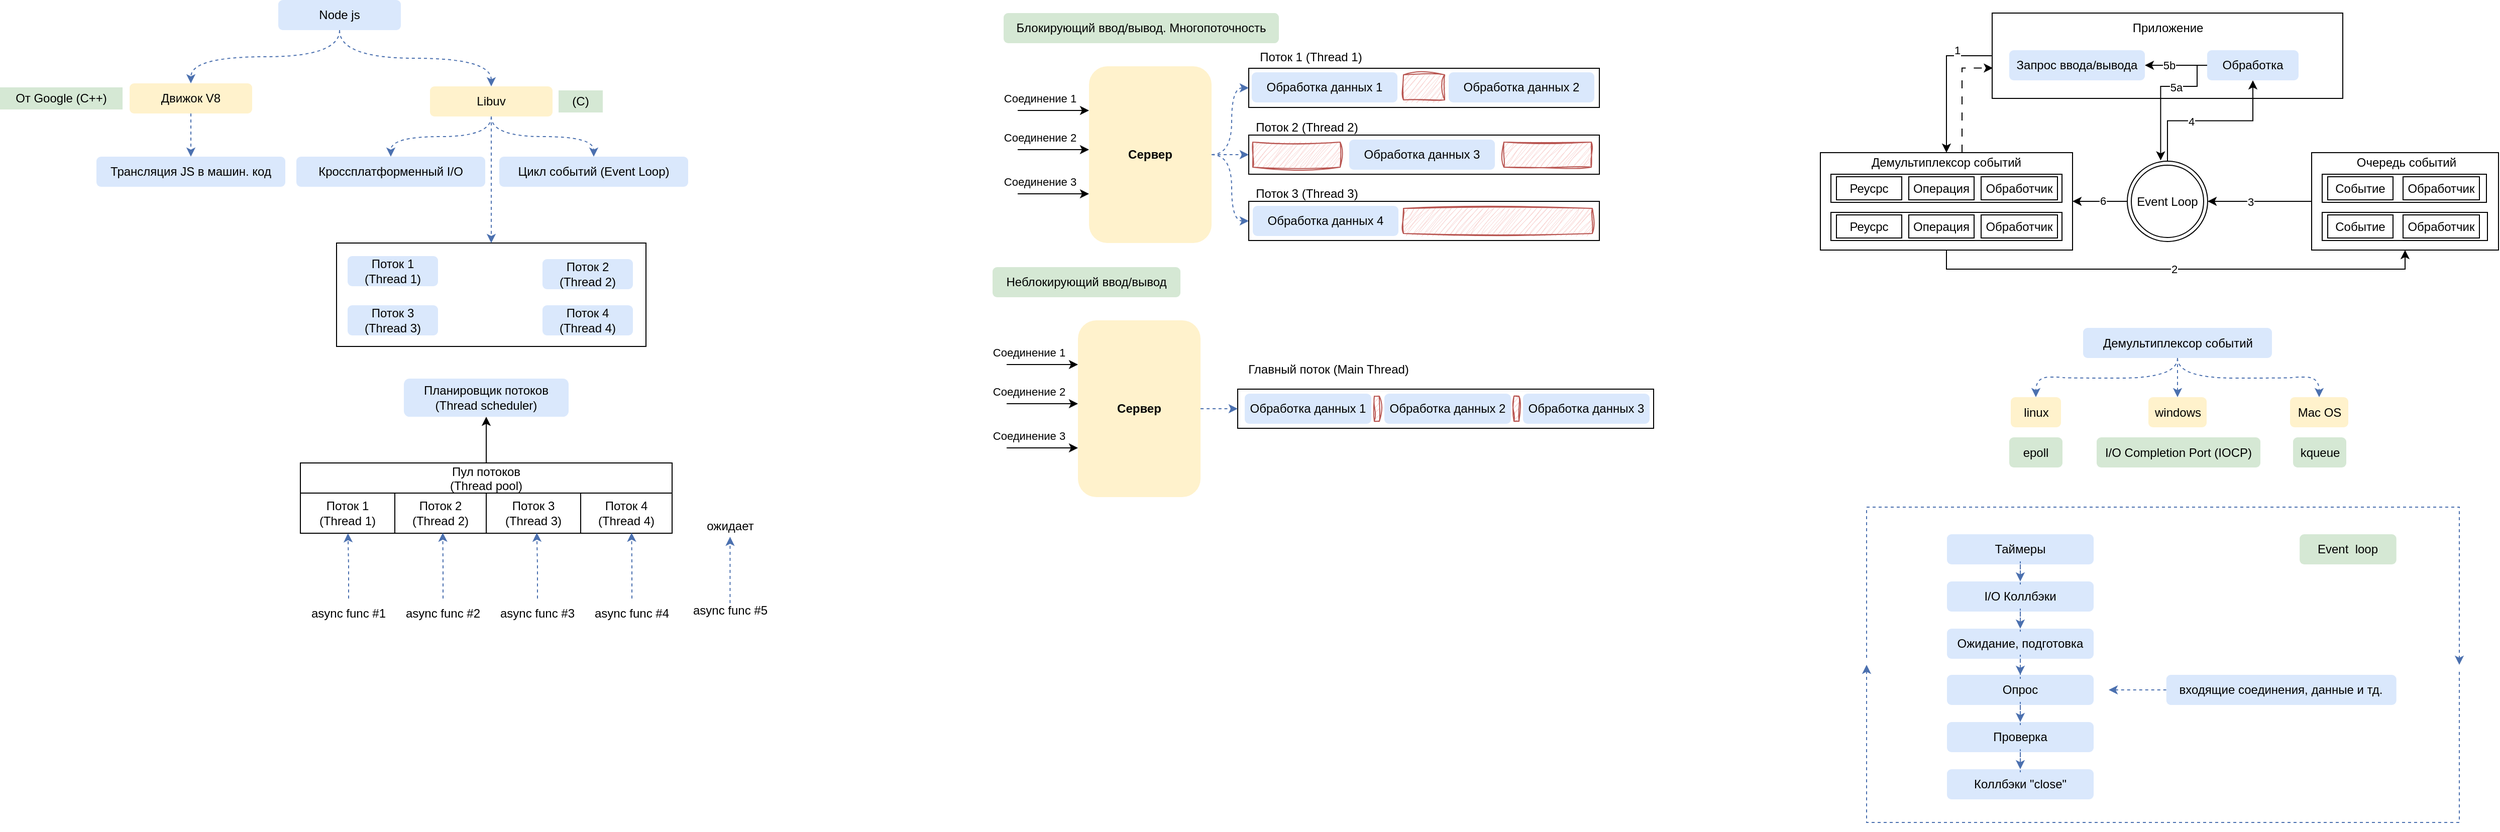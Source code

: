 <mxfile version="22.0.8" type="github">
  <diagram name="Страница — 1" id="uNHvLHQPSVbSWbd0O0wI">
    <mxGraphModel dx="1195" dy="629" grid="0" gridSize="10" guides="1" tooltips="1" connect="1" arrows="1" fold="1" page="0" pageScale="1" pageWidth="827" pageHeight="1169" math="0" shadow="0">
      <root>
        <mxCell id="0" />
        <mxCell id="1" parent="0" />
        <mxCell id="MT1I-urq5Gg_1Ct_jJ3w-146" style="edgeStyle=orthogonalEdgeStyle;rounded=0;orthogonalLoop=1;jettySize=auto;html=1;entryX=0.5;entryY=1;entryDx=0;entryDy=0;" parent="1" source="MT1I-urq5Gg_1Ct_jJ3w-117" target="MT1I-urq5Gg_1Ct_jJ3w-136" edge="1">
          <mxGeometry relative="1" as="geometry">
            <Array as="points">
              <mxPoint x="2001" y="518" />
              <mxPoint x="2457" y="518" />
            </Array>
          </mxGeometry>
        </mxCell>
        <mxCell id="MT1I-urq5Gg_1Ct_jJ3w-147" value="2" style="edgeLabel;html=1;align=center;verticalAlign=middle;resizable=0;points=[];" parent="MT1I-urq5Gg_1Ct_jJ3w-146" vertex="1" connectable="0">
          <mxGeometry x="-0.008" relative="1" as="geometry">
            <mxPoint as="offset" />
          </mxGeometry>
        </mxCell>
        <mxCell id="MT1I-urq5Gg_1Ct_jJ3w-117" value="" style="rounded=0;whiteSpace=wrap;html=1;fillColor=none;" parent="1" vertex="1">
          <mxGeometry x="1875" y="402" width="251" height="97" as="geometry" />
        </mxCell>
        <mxCell id="MT1I-urq5Gg_1Ct_jJ3w-21" value="" style="rounded=0;whiteSpace=wrap;html=1;fillColor=none;" parent="1" vertex="1">
          <mxGeometry x="1306" y="318" width="349" height="39" as="geometry" />
        </mxCell>
        <mxCell id="MT1I-urq5Gg_1Ct_jJ3w-66" value="" style="rounded=0;whiteSpace=wrap;html=1;fillColor=none;" parent="1" vertex="1">
          <mxGeometry x="398" y="492" width="308" height="103" as="geometry" />
        </mxCell>
        <mxCell id="MT1I-urq5Gg_1Ct_jJ3w-48" value="" style="rounded=0;whiteSpace=wrap;html=1;fillColor=none;" parent="1" vertex="1">
          <mxGeometry x="1295" y="637.5" width="414" height="39" as="geometry" />
        </mxCell>
        <mxCell id="dCpth_l864fCatFrI4OX-4" style="edgeStyle=orthogonalEdgeStyle;rounded=0;orthogonalLoop=1;jettySize=auto;html=1;entryX=0.5;entryY=0;entryDx=0;entryDy=0;elbow=vertical;curved=1;dashed=1;fillColor=#1ba1e2;strokeColor=#4B70AF;exitX=0.5;exitY=1;exitDx=0;exitDy=0;" parent="1" source="dCpth_l864fCatFrI4OX-1" target="dCpth_l864fCatFrI4OX-2" edge="1">
          <mxGeometry relative="1" as="geometry" />
        </mxCell>
        <mxCell id="dCpth_l864fCatFrI4OX-1" value="Node js" style="text;html=1;strokeColor=none;fillColor=#dae8fc;align=center;verticalAlign=middle;whiteSpace=wrap;rounded=1;" parent="1" vertex="1">
          <mxGeometry x="340" y="250" width="122" height="30" as="geometry" />
        </mxCell>
        <mxCell id="MT1I-urq5Gg_1Ct_jJ3w-2" style="edgeStyle=orthogonalEdgeStyle;rounded=0;orthogonalLoop=1;jettySize=auto;html=1;entryX=0.5;entryY=0;entryDx=0;entryDy=0;strokeColor=#4B70AF;dashed=1;fillColor=#1ba1e2;" parent="1" source="dCpth_l864fCatFrI4OX-2" target="MT1I-urq5Gg_1Ct_jJ3w-1" edge="1">
          <mxGeometry relative="1" as="geometry" />
        </mxCell>
        <mxCell id="dCpth_l864fCatFrI4OX-2" value="Движок V8" style="text;html=1;strokeColor=none;fillColor=#fff2cc;align=center;verticalAlign=middle;whiteSpace=wrap;rounded=1;" parent="1" vertex="1">
          <mxGeometry x="192" y="333" width="122" height="30" as="geometry" />
        </mxCell>
        <mxCell id="MT1I-urq5Gg_1Ct_jJ3w-5" style="edgeStyle=orthogonalEdgeStyle;rounded=0;orthogonalLoop=1;jettySize=auto;html=1;entryX=0.5;entryY=0;entryDx=0;entryDy=0;strokeColor=#4B70AF;dashed=1;fillColor=#1ba1e2;curved=1;" parent="1" source="dCpth_l864fCatFrI4OX-3" target="MT1I-urq5Gg_1Ct_jJ3w-3" edge="1">
          <mxGeometry relative="1" as="geometry" />
        </mxCell>
        <mxCell id="MT1I-urq5Gg_1Ct_jJ3w-6" style="edgeStyle=orthogonalEdgeStyle;rounded=0;orthogonalLoop=1;jettySize=auto;html=1;entryX=0.5;entryY=0;entryDx=0;entryDy=0;strokeColor=#4B70AF;dashed=1;fillColor=#1ba1e2;curved=1;" parent="1" source="dCpth_l864fCatFrI4OX-3" target="MT1I-urq5Gg_1Ct_jJ3w-4" edge="1">
          <mxGeometry relative="1" as="geometry" />
        </mxCell>
        <mxCell id="MT1I-urq5Gg_1Ct_jJ3w-67" style="edgeStyle=orthogonalEdgeStyle;rounded=0;orthogonalLoop=1;jettySize=auto;html=1;entryX=0.5;entryY=0;entryDx=0;entryDy=0;strokeColor=#4B70AF;dashed=1;fillColor=#1ba1e2;curved=1;" parent="1" source="dCpth_l864fCatFrI4OX-3" target="MT1I-urq5Gg_1Ct_jJ3w-66" edge="1">
          <mxGeometry relative="1" as="geometry" />
        </mxCell>
        <mxCell id="dCpth_l864fCatFrI4OX-3" value="Libuv" style="text;html=1;strokeColor=none;fillColor=#fff2cc;align=center;verticalAlign=middle;whiteSpace=wrap;rounded=1;" parent="1" vertex="1">
          <mxGeometry x="491" y="336" width="122" height="30" as="geometry" />
        </mxCell>
        <mxCell id="dCpth_l864fCatFrI4OX-6" style="edgeStyle=orthogonalEdgeStyle;rounded=0;orthogonalLoop=1;jettySize=auto;html=1;entryX=0.5;entryY=0;entryDx=0;entryDy=0;elbow=vertical;curved=1;dashed=1;fillColor=#1ba1e2;strokeColor=#4B70AF;exitX=0.5;exitY=1;exitDx=0;exitDy=0;" parent="1" source="dCpth_l864fCatFrI4OX-1" target="dCpth_l864fCatFrI4OX-3" edge="1">
          <mxGeometry relative="1" as="geometry">
            <mxPoint x="422" y="290" as="sourcePoint" />
            <mxPoint x="291" y="339" as="targetPoint" />
          </mxGeometry>
        </mxCell>
        <mxCell id="dCpth_l864fCatFrI4OX-7" value="От Google (C++)" style="text;html=1;strokeColor=none;fillColor=#d5e8d4;align=center;verticalAlign=middle;whiteSpace=wrap;rounded=0;" parent="1" vertex="1">
          <mxGeometry x="63" y="337" width="122" height="22" as="geometry" />
        </mxCell>
        <mxCell id="dCpth_l864fCatFrI4OX-8" value="(C)" style="text;html=1;strokeColor=none;fillColor=#d5e8d4;align=center;verticalAlign=middle;whiteSpace=wrap;rounded=0;" parent="1" vertex="1">
          <mxGeometry x="619" y="340" width="44" height="22" as="geometry" />
        </mxCell>
        <mxCell id="MT1I-urq5Gg_1Ct_jJ3w-1" value="Трансляция JS в машин. код" style="text;html=1;strokeColor=none;fillColor=#dae8fc;align=center;verticalAlign=middle;whiteSpace=wrap;rounded=1;" parent="1" vertex="1">
          <mxGeometry x="159" y="406" width="188" height="30" as="geometry" />
        </mxCell>
        <mxCell id="MT1I-urq5Gg_1Ct_jJ3w-3" value="Кроссплатформенный I/O" style="text;html=1;strokeColor=none;fillColor=#dae8fc;align=center;verticalAlign=middle;whiteSpace=wrap;rounded=1;" parent="1" vertex="1">
          <mxGeometry x="358" y="406" width="188" height="30" as="geometry" />
        </mxCell>
        <mxCell id="MT1I-urq5Gg_1Ct_jJ3w-4" value="Цикл событий (Event Loop)" style="text;html=1;strokeColor=none;fillColor=#dae8fc;align=center;verticalAlign=middle;whiteSpace=wrap;rounded=1;" parent="1" vertex="1">
          <mxGeometry x="560" y="406" width="188" height="30" as="geometry" />
        </mxCell>
        <mxCell id="MT1I-urq5Gg_1Ct_jJ3w-7" value="Блокирующий ввод/вывод. Многопоточность" style="text;html=1;strokeColor=none;fillColor=#d5e8d4;align=center;verticalAlign=middle;whiteSpace=wrap;rounded=1;" parent="1" vertex="1">
          <mxGeometry x="1062" y="263" width="274" height="30" as="geometry" />
        </mxCell>
        <mxCell id="MT1I-urq5Gg_1Ct_jJ3w-28" style="edgeStyle=orthogonalEdgeStyle;rounded=0;orthogonalLoop=1;jettySize=auto;html=1;entryX=0;entryY=0.5;entryDx=0;entryDy=0;strokeColor=#4B70AF;dashed=1;fillColor=#1ba1e2;curved=1;" parent="1" source="MT1I-urq5Gg_1Ct_jJ3w-8" target="MT1I-urq5Gg_1Ct_jJ3w-21" edge="1">
          <mxGeometry relative="1" as="geometry" />
        </mxCell>
        <mxCell id="MT1I-urq5Gg_1Ct_jJ3w-29" style="edgeStyle=orthogonalEdgeStyle;rounded=0;orthogonalLoop=1;jettySize=auto;html=1;entryX=0;entryY=0.5;entryDx=0;entryDy=0;strokeColor=#4B70AF;dashed=1;fillColor=#1ba1e2;curved=1;" parent="1" source="MT1I-urq5Gg_1Ct_jJ3w-8" target="MT1I-urq5Gg_1Ct_jJ3w-22" edge="1">
          <mxGeometry relative="1" as="geometry" />
        </mxCell>
        <mxCell id="MT1I-urq5Gg_1Ct_jJ3w-30" style="edgeStyle=orthogonalEdgeStyle;rounded=0;orthogonalLoop=1;jettySize=auto;html=1;entryX=0;entryY=0.5;entryDx=0;entryDy=0;strokeColor=#4B70AF;dashed=1;fillColor=#1ba1e2;curved=1;" parent="1" source="MT1I-urq5Gg_1Ct_jJ3w-8" target="MT1I-urq5Gg_1Ct_jJ3w-23" edge="1">
          <mxGeometry relative="1" as="geometry" />
        </mxCell>
        <mxCell id="MT1I-urq5Gg_1Ct_jJ3w-8" value="Сервер" style="text;html=1;strokeColor=none;fillColor=#fff2cc;align=center;verticalAlign=middle;whiteSpace=wrap;rounded=1;fontStyle=1" parent="1" vertex="1">
          <mxGeometry x="1147" y="316" width="122" height="176" as="geometry" />
        </mxCell>
        <mxCell id="MT1I-urq5Gg_1Ct_jJ3w-10" value="" style="endArrow=classic;html=1;rounded=0;entryX=0;entryY=0.25;entryDx=0;entryDy=0;" parent="1" target="MT1I-urq5Gg_1Ct_jJ3w-8" edge="1">
          <mxGeometry width="50" height="50" relative="1" as="geometry">
            <mxPoint x="1076" y="360" as="sourcePoint" />
            <mxPoint x="1128" y="359" as="targetPoint" />
          </mxGeometry>
        </mxCell>
        <mxCell id="MT1I-urq5Gg_1Ct_jJ3w-11" value="Соединение 1" style="edgeLabel;html=1;align=center;verticalAlign=middle;resizable=0;points=[];" parent="MT1I-urq5Gg_1Ct_jJ3w-10" vertex="1" connectable="0">
          <mxGeometry x="-0.132" y="-1" relative="1" as="geometry">
            <mxPoint x="-9" y="-13" as="offset" />
          </mxGeometry>
        </mxCell>
        <mxCell id="MT1I-urq5Gg_1Ct_jJ3w-12" value="" style="endArrow=classic;html=1;rounded=0;entryX=0;entryY=0.25;entryDx=0;entryDy=0;" parent="1" edge="1">
          <mxGeometry width="50" height="50" relative="1" as="geometry">
            <mxPoint x="1076" y="399" as="sourcePoint" />
            <mxPoint x="1147" y="399" as="targetPoint" />
          </mxGeometry>
        </mxCell>
        <mxCell id="MT1I-urq5Gg_1Ct_jJ3w-13" value="Соединение 2" style="edgeLabel;html=1;align=center;verticalAlign=middle;resizable=0;points=[];" parent="MT1I-urq5Gg_1Ct_jJ3w-12" vertex="1" connectable="0">
          <mxGeometry x="-0.132" y="-1" relative="1" as="geometry">
            <mxPoint x="-9" y="-13" as="offset" />
          </mxGeometry>
        </mxCell>
        <mxCell id="MT1I-urq5Gg_1Ct_jJ3w-14" value="" style="endArrow=classic;html=1;rounded=0;entryX=0;entryY=0.25;entryDx=0;entryDy=0;" parent="1" edge="1">
          <mxGeometry width="50" height="50" relative="1" as="geometry">
            <mxPoint x="1076" y="443" as="sourcePoint" />
            <mxPoint x="1147" y="443" as="targetPoint" />
          </mxGeometry>
        </mxCell>
        <mxCell id="MT1I-urq5Gg_1Ct_jJ3w-15" value="Соединение 3" style="edgeLabel;html=1;align=center;verticalAlign=middle;resizable=0;points=[];" parent="MT1I-urq5Gg_1Ct_jJ3w-14" vertex="1" connectable="0">
          <mxGeometry x="-0.132" y="-1" relative="1" as="geometry">
            <mxPoint x="-9" y="-13" as="offset" />
          </mxGeometry>
        </mxCell>
        <mxCell id="MT1I-urq5Gg_1Ct_jJ3w-16" value="Обработка данных 1" style="text;html=1;strokeColor=none;fillColor=#dae8fc;align=center;verticalAlign=middle;whiteSpace=wrap;rounded=1;" parent="1" vertex="1">
          <mxGeometry x="1309" y="322" width="145" height="30" as="geometry" />
        </mxCell>
        <mxCell id="MT1I-urq5Gg_1Ct_jJ3w-17" value="Поток 1 (Thread 1)" style="text;html=1;strokeColor=none;fillColor=none;align=center;verticalAlign=middle;whiteSpace=wrap;rounded=0;" parent="1" vertex="1">
          <mxGeometry x="1310" y="292" width="116" height="30" as="geometry" />
        </mxCell>
        <mxCell id="MT1I-urq5Gg_1Ct_jJ3w-18" value="Обработка данных 2" style="text;html=1;strokeColor=none;fillColor=#dae8fc;align=center;verticalAlign=middle;whiteSpace=wrap;rounded=1;" parent="1" vertex="1">
          <mxGeometry x="1505" y="322" width="145" height="30" as="geometry" />
        </mxCell>
        <mxCell id="MT1I-urq5Gg_1Ct_jJ3w-19" value="Обработка данных 3" style="text;html=1;strokeColor=none;fillColor=#dae8fc;align=center;verticalAlign=middle;whiteSpace=wrap;rounded=1;" parent="1" vertex="1">
          <mxGeometry x="1406" y="389" width="145" height="30" as="geometry" />
        </mxCell>
        <mxCell id="MT1I-urq5Gg_1Ct_jJ3w-20" value="Обработка данных 4" style="text;html=1;strokeColor=none;fillColor=#dae8fc;align=center;verticalAlign=middle;whiteSpace=wrap;rounded=1;" parent="1" vertex="1">
          <mxGeometry x="1310" y="455" width="145" height="30" as="geometry" />
        </mxCell>
        <mxCell id="MT1I-urq5Gg_1Ct_jJ3w-22" value="" style="rounded=0;whiteSpace=wrap;html=1;fillColor=none;" parent="1" vertex="1">
          <mxGeometry x="1306" y="384.5" width="349" height="39" as="geometry" />
        </mxCell>
        <mxCell id="MT1I-urq5Gg_1Ct_jJ3w-23" value="" style="rounded=0;whiteSpace=wrap;html=1;fillColor=none;" parent="1" vertex="1">
          <mxGeometry x="1306" y="450.5" width="349" height="39" as="geometry" />
        </mxCell>
        <mxCell id="MT1I-urq5Gg_1Ct_jJ3w-24" value="" style="rounded=0;whiteSpace=wrap;html=1;sketch=1;curveFitting=1;jiggle=2;fillColor=#f8cecc;strokeColor=#b85450;" parent="1" vertex="1">
          <mxGeometry x="1460" y="324.5" width="41" height="25" as="geometry" />
        </mxCell>
        <mxCell id="MT1I-urq5Gg_1Ct_jJ3w-25" value="" style="rounded=0;whiteSpace=wrap;html=1;sketch=1;curveFitting=1;jiggle=2;fillColor=#f8cecc;strokeColor=#b85450;" parent="1" vertex="1">
          <mxGeometry x="1310" y="391.5" width="87" height="25" as="geometry" />
        </mxCell>
        <mxCell id="MT1I-urq5Gg_1Ct_jJ3w-26" value="" style="rounded=0;whiteSpace=wrap;html=1;sketch=1;curveFitting=1;jiggle=2;fillColor=#f8cecc;strokeColor=#b85450;" parent="1" vertex="1">
          <mxGeometry x="1560" y="391.5" width="87" height="25" as="geometry" />
        </mxCell>
        <mxCell id="MT1I-urq5Gg_1Ct_jJ3w-27" value="" style="rounded=0;whiteSpace=wrap;html=1;sketch=1;curveFitting=1;jiggle=2;fillColor=#f8cecc;strokeColor=#b85450;" parent="1" vertex="1">
          <mxGeometry x="1460" y="457.5" width="188" height="25" as="geometry" />
        </mxCell>
        <mxCell id="MT1I-urq5Gg_1Ct_jJ3w-31" value="Неблокирующий ввод/вывод" style="text;html=1;strokeColor=none;fillColor=#d5e8d4;align=center;verticalAlign=middle;whiteSpace=wrap;rounded=1;" parent="1" vertex="1">
          <mxGeometry x="1051" y="516" width="187" height="30" as="geometry" />
        </mxCell>
        <mxCell id="MT1I-urq5Gg_1Ct_jJ3w-33" style="edgeStyle=orthogonalEdgeStyle;rounded=0;orthogonalLoop=1;jettySize=auto;html=1;entryX=0;entryY=0.5;entryDx=0;entryDy=0;strokeColor=#4B70AF;dashed=1;fillColor=#1ba1e2;curved=1;" parent="1" source="MT1I-urq5Gg_1Ct_jJ3w-35" target="MT1I-urq5Gg_1Ct_jJ3w-48" edge="1">
          <mxGeometry relative="1" as="geometry" />
        </mxCell>
        <mxCell id="MT1I-urq5Gg_1Ct_jJ3w-35" value="Сервер" style="text;html=1;strokeColor=none;fillColor=#fff2cc;align=center;verticalAlign=middle;whiteSpace=wrap;rounded=1;fontStyle=1" parent="1" vertex="1">
          <mxGeometry x="1136" y="569" width="122" height="176" as="geometry" />
        </mxCell>
        <mxCell id="MT1I-urq5Gg_1Ct_jJ3w-36" value="" style="endArrow=classic;html=1;rounded=0;entryX=0;entryY=0.25;entryDx=0;entryDy=0;" parent="1" target="MT1I-urq5Gg_1Ct_jJ3w-35" edge="1">
          <mxGeometry width="50" height="50" relative="1" as="geometry">
            <mxPoint x="1065" y="613" as="sourcePoint" />
            <mxPoint x="1117" y="612" as="targetPoint" />
          </mxGeometry>
        </mxCell>
        <mxCell id="MT1I-urq5Gg_1Ct_jJ3w-37" value="Соединение 1" style="edgeLabel;html=1;align=center;verticalAlign=middle;resizable=0;points=[];" parent="MT1I-urq5Gg_1Ct_jJ3w-36" vertex="1" connectable="0">
          <mxGeometry x="-0.132" y="-1" relative="1" as="geometry">
            <mxPoint x="-9" y="-13" as="offset" />
          </mxGeometry>
        </mxCell>
        <mxCell id="MT1I-urq5Gg_1Ct_jJ3w-38" value="" style="endArrow=classic;html=1;rounded=0;entryX=0;entryY=0.25;entryDx=0;entryDy=0;" parent="1" edge="1">
          <mxGeometry width="50" height="50" relative="1" as="geometry">
            <mxPoint x="1065" y="652" as="sourcePoint" />
            <mxPoint x="1136" y="652" as="targetPoint" />
          </mxGeometry>
        </mxCell>
        <mxCell id="MT1I-urq5Gg_1Ct_jJ3w-39" value="Соединение 2" style="edgeLabel;html=1;align=center;verticalAlign=middle;resizable=0;points=[];" parent="MT1I-urq5Gg_1Ct_jJ3w-38" vertex="1" connectable="0">
          <mxGeometry x="-0.132" y="-1" relative="1" as="geometry">
            <mxPoint x="-9" y="-13" as="offset" />
          </mxGeometry>
        </mxCell>
        <mxCell id="MT1I-urq5Gg_1Ct_jJ3w-40" value="" style="endArrow=classic;html=1;rounded=0;entryX=0;entryY=0.25;entryDx=0;entryDy=0;" parent="1" edge="1">
          <mxGeometry width="50" height="50" relative="1" as="geometry">
            <mxPoint x="1065" y="696" as="sourcePoint" />
            <mxPoint x="1136" y="696" as="targetPoint" />
          </mxGeometry>
        </mxCell>
        <mxCell id="MT1I-urq5Gg_1Ct_jJ3w-41" value="Соединение 3" style="edgeLabel;html=1;align=center;verticalAlign=middle;resizable=0;points=[];" parent="MT1I-urq5Gg_1Ct_jJ3w-40" vertex="1" connectable="0">
          <mxGeometry x="-0.132" y="-1" relative="1" as="geometry">
            <mxPoint x="-9" y="-13" as="offset" />
          </mxGeometry>
        </mxCell>
        <mxCell id="MT1I-urq5Gg_1Ct_jJ3w-45" value="Обработка данных 1" style="text;html=1;strokeColor=none;fillColor=#dae8fc;align=center;verticalAlign=middle;whiteSpace=wrap;rounded=1;" parent="1" vertex="1">
          <mxGeometry x="1302" y="642" width="126" height="30" as="geometry" />
        </mxCell>
        <mxCell id="MT1I-urq5Gg_1Ct_jJ3w-54" value="Главный поток (Main Thread)" style="text;html=1;strokeColor=none;fillColor=none;align=center;verticalAlign=middle;whiteSpace=wrap;rounded=0;" parent="1" vertex="1">
          <mxGeometry x="1295.5" y="603" width="178.5" height="30" as="geometry" />
        </mxCell>
        <mxCell id="MT1I-urq5Gg_1Ct_jJ3w-55" value="Поток 2 (Thread 2)" style="text;html=1;strokeColor=none;fillColor=none;align=center;verticalAlign=middle;whiteSpace=wrap;rounded=0;" parent="1" vertex="1">
          <mxGeometry x="1306" y="361.5" width="116" height="30" as="geometry" />
        </mxCell>
        <mxCell id="MT1I-urq5Gg_1Ct_jJ3w-56" value="Поток 3 (Thread 3)" style="text;html=1;strokeColor=none;fillColor=none;align=center;verticalAlign=middle;whiteSpace=wrap;rounded=0;" parent="1" vertex="1">
          <mxGeometry x="1306" y="427.5" width="116" height="30" as="geometry" />
        </mxCell>
        <mxCell id="MT1I-urq5Gg_1Ct_jJ3w-57" value="Обработка данных 2" style="text;html=1;strokeColor=none;fillColor=#dae8fc;align=center;verticalAlign=middle;whiteSpace=wrap;rounded=1;" parent="1" vertex="1">
          <mxGeometry x="1441" y="642" width="126" height="30" as="geometry" />
        </mxCell>
        <mxCell id="MT1I-urq5Gg_1Ct_jJ3w-58" value="Обработка данных 3" style="text;html=1;strokeColor=none;fillColor=#dae8fc;align=center;verticalAlign=middle;whiteSpace=wrap;rounded=1;" parent="1" vertex="1">
          <mxGeometry x="1579" y="642" width="126" height="30" as="geometry" />
        </mxCell>
        <mxCell id="MT1I-urq5Gg_1Ct_jJ3w-59" value="" style="rounded=0;whiteSpace=wrap;html=1;sketch=1;curveFitting=1;jiggle=2;fillColor=#f8cecc;strokeColor=#b85450;" parent="1" vertex="1">
          <mxGeometry x="1431" y="644.5" width="5" height="25" as="geometry" />
        </mxCell>
        <mxCell id="MT1I-urq5Gg_1Ct_jJ3w-60" value="" style="rounded=0;whiteSpace=wrap;html=1;sketch=1;curveFitting=1;jiggle=2;fillColor=#f8cecc;strokeColor=#b85450;" parent="1" vertex="1">
          <mxGeometry x="1570" y="644.5" width="5" height="25" as="geometry" />
        </mxCell>
        <mxCell id="MT1I-urq5Gg_1Ct_jJ3w-62" value="Поток 1&lt;br&gt;(Thread 1)" style="text;html=1;strokeColor=none;fillColor=#dae8fc;align=center;verticalAlign=middle;whiteSpace=wrap;rounded=1;" parent="1" vertex="1">
          <mxGeometry x="409" y="505" width="90" height="30" as="geometry" />
        </mxCell>
        <mxCell id="MT1I-urq5Gg_1Ct_jJ3w-63" value="Поток 2&lt;br&gt;(Thread 2)" style="text;html=1;strokeColor=none;fillColor=#dae8fc;align=center;verticalAlign=middle;whiteSpace=wrap;rounded=1;" parent="1" vertex="1">
          <mxGeometry x="603" y="508" width="90" height="30" as="geometry" />
        </mxCell>
        <mxCell id="MT1I-urq5Gg_1Ct_jJ3w-64" value="Поток 3&lt;br&gt;(Thread 3)" style="text;html=1;strokeColor=none;fillColor=#dae8fc;align=center;verticalAlign=middle;whiteSpace=wrap;rounded=1;" parent="1" vertex="1">
          <mxGeometry x="409" y="554" width="90" height="30" as="geometry" />
        </mxCell>
        <mxCell id="MT1I-urq5Gg_1Ct_jJ3w-65" value="Поток 4&lt;br&gt;(Thread 4)" style="text;html=1;strokeColor=none;fillColor=#dae8fc;align=center;verticalAlign=middle;whiteSpace=wrap;rounded=1;" parent="1" vertex="1">
          <mxGeometry x="603" y="554" width="90" height="30" as="geometry" />
        </mxCell>
        <mxCell id="MT1I-urq5Gg_1Ct_jJ3w-68" value="Планировщик потоков&lt;br&gt;(Thread scheduler)" style="text;html=1;strokeColor=none;fillColor=#dae8fc;align=center;verticalAlign=middle;whiteSpace=wrap;rounded=1;" parent="1" vertex="1">
          <mxGeometry x="465" y="627" width="164" height="38" as="geometry" />
        </mxCell>
        <mxCell id="MT1I-urq5Gg_1Ct_jJ3w-97" style="edgeStyle=orthogonalEdgeStyle;rounded=0;orthogonalLoop=1;jettySize=auto;html=1;entryX=0.5;entryY=1;entryDx=0;entryDy=0;" parent="1" source="MT1I-urq5Gg_1Ct_jJ3w-91" target="MT1I-urq5Gg_1Ct_jJ3w-68" edge="1">
          <mxGeometry relative="1" as="geometry" />
        </mxCell>
        <mxCell id="MT1I-urq5Gg_1Ct_jJ3w-91" value="Пул потоков&#xa;(Thread pool)" style="shape=table;startSize=30;container=1;collapsible=0;childLayout=tableLayout;" parent="1" vertex="1">
          <mxGeometry x="362" y="711" width="370" height="70" as="geometry" />
        </mxCell>
        <mxCell id="MT1I-urq5Gg_1Ct_jJ3w-92" value="" style="shape=tableRow;horizontal=0;startSize=0;swimlaneHead=0;swimlaneBody=0;strokeColor=inherit;top=0;left=0;bottom=0;right=0;collapsible=0;dropTarget=0;fillColor=none;points=[[0,0.5],[1,0.5]];portConstraint=eastwest;" parent="MT1I-urq5Gg_1Ct_jJ3w-91" vertex="1">
          <mxGeometry y="30" width="370" height="40" as="geometry" />
        </mxCell>
        <mxCell id="MT1I-urq5Gg_1Ct_jJ3w-93" value="Поток 1&lt;br&gt;(Thread 1)" style="shape=partialRectangle;html=1;whiteSpace=wrap;connectable=0;strokeColor=inherit;overflow=hidden;fillColor=none;top=0;left=0;bottom=0;right=0;pointerEvents=1;" parent="MT1I-urq5Gg_1Ct_jJ3w-92" vertex="1">
          <mxGeometry width="94" height="40" as="geometry">
            <mxRectangle width="94" height="40" as="alternateBounds" />
          </mxGeometry>
        </mxCell>
        <mxCell id="MT1I-urq5Gg_1Ct_jJ3w-94" value="Поток 2&lt;br style=&quot;border-color: var(--border-color);&quot;&gt;(Thread 2)" style="shape=partialRectangle;html=1;whiteSpace=wrap;connectable=0;strokeColor=inherit;overflow=hidden;fillColor=none;top=0;left=0;bottom=0;right=0;pointerEvents=1;" parent="MT1I-urq5Gg_1Ct_jJ3w-92" vertex="1">
          <mxGeometry x="94" width="91" height="40" as="geometry">
            <mxRectangle width="91" height="40" as="alternateBounds" />
          </mxGeometry>
        </mxCell>
        <mxCell id="MT1I-urq5Gg_1Ct_jJ3w-95" value="Поток 3&lt;br style=&quot;border-color: var(--border-color);&quot;&gt;(Thread 3)" style="shape=partialRectangle;html=1;whiteSpace=wrap;connectable=0;strokeColor=inherit;overflow=hidden;fillColor=none;top=0;left=0;bottom=0;right=0;pointerEvents=1;" parent="MT1I-urq5Gg_1Ct_jJ3w-92" vertex="1">
          <mxGeometry x="185" width="94" height="40" as="geometry">
            <mxRectangle width="94" height="40" as="alternateBounds" />
          </mxGeometry>
        </mxCell>
        <mxCell id="MT1I-urq5Gg_1Ct_jJ3w-96" value="Поток 4&lt;br style=&quot;border-color: var(--border-color);&quot;&gt;(Thread 4)" style="shape=partialRectangle;html=1;whiteSpace=wrap;connectable=0;strokeColor=inherit;overflow=hidden;fillColor=none;top=0;left=0;bottom=0;right=0;pointerEvents=1;" parent="MT1I-urq5Gg_1Ct_jJ3w-92" vertex="1">
          <mxGeometry x="279" width="91" height="40" as="geometry">
            <mxRectangle width="91" height="40" as="alternateBounds" />
          </mxGeometry>
        </mxCell>
        <mxCell id="MT1I-urq5Gg_1Ct_jJ3w-98" value="async func #1" style="text;html=1;strokeColor=none;fillColor=none;align=center;verticalAlign=middle;whiteSpace=wrap;rounded=0;" parent="1" vertex="1">
          <mxGeometry x="367" y="846" width="86" height="30" as="geometry" />
        </mxCell>
        <mxCell id="MT1I-urq5Gg_1Ct_jJ3w-101" value="async func #2" style="text;html=1;strokeColor=none;fillColor=none;align=center;verticalAlign=middle;whiteSpace=wrap;rounded=0;" parent="1" vertex="1">
          <mxGeometry x="461" y="846" width="86" height="30" as="geometry" />
        </mxCell>
        <mxCell id="MT1I-urq5Gg_1Ct_jJ3w-102" value="async func #3" style="text;html=1;strokeColor=none;fillColor=none;align=center;verticalAlign=middle;whiteSpace=wrap;rounded=0;" parent="1" vertex="1">
          <mxGeometry x="555" y="846" width="86" height="30" as="geometry" />
        </mxCell>
        <mxCell id="MT1I-urq5Gg_1Ct_jJ3w-103" value="async func #4" style="text;html=1;strokeColor=none;fillColor=none;align=center;verticalAlign=middle;whiteSpace=wrap;rounded=0;" parent="1" vertex="1">
          <mxGeometry x="649" y="846" width="86" height="30" as="geometry" />
        </mxCell>
        <mxCell id="MT1I-urq5Gg_1Ct_jJ3w-104" style="edgeStyle=orthogonalEdgeStyle;rounded=0;orthogonalLoop=1;jettySize=auto;html=1;entryX=0.128;entryY=1;entryDx=0;entryDy=0;entryPerimeter=0;strokeColor=#4B70AF;dashed=1;fillColor=#1ba1e2;" parent="1" source="MT1I-urq5Gg_1Ct_jJ3w-98" target="MT1I-urq5Gg_1Ct_jJ3w-92" edge="1">
          <mxGeometry relative="1" as="geometry" />
        </mxCell>
        <mxCell id="MT1I-urq5Gg_1Ct_jJ3w-105" style="edgeStyle=orthogonalEdgeStyle;rounded=0;orthogonalLoop=1;jettySize=auto;html=1;entryX=0.383;entryY=0.986;entryDx=0;entryDy=0;entryPerimeter=0;strokeColor=#4B70AF;dashed=1;fillColor=#1ba1e2;" parent="1" source="MT1I-urq5Gg_1Ct_jJ3w-101" target="MT1I-urq5Gg_1Ct_jJ3w-92" edge="1">
          <mxGeometry relative="1" as="geometry" />
        </mxCell>
        <mxCell id="MT1I-urq5Gg_1Ct_jJ3w-106" style="edgeStyle=orthogonalEdgeStyle;rounded=0;orthogonalLoop=1;jettySize=auto;html=1;entryX=0.636;entryY=0.986;entryDx=0;entryDy=0;entryPerimeter=0;strokeColor=#4B70AF;dashed=1;fillColor=#1ba1e2;" parent="1" source="MT1I-urq5Gg_1Ct_jJ3w-102" target="MT1I-urq5Gg_1Ct_jJ3w-92" edge="1">
          <mxGeometry relative="1" as="geometry" />
        </mxCell>
        <mxCell id="MT1I-urq5Gg_1Ct_jJ3w-107" style="edgeStyle=orthogonalEdgeStyle;rounded=0;orthogonalLoop=1;jettySize=auto;html=1;entryX=0.891;entryY=0.986;entryDx=0;entryDy=0;entryPerimeter=0;strokeColor=#4B70AF;dashed=1;fillColor=#1ba1e2;" parent="1" source="MT1I-urq5Gg_1Ct_jJ3w-103" target="MT1I-urq5Gg_1Ct_jJ3w-92" edge="1">
          <mxGeometry relative="1" as="geometry" />
        </mxCell>
        <mxCell id="MT1I-urq5Gg_1Ct_jJ3w-108" value="async func #5" style="text;html=1;strokeColor=none;fillColor=none;align=center;verticalAlign=middle;whiteSpace=wrap;rounded=0;" parent="1" vertex="1">
          <mxGeometry x="747" y="843" width="86" height="30" as="geometry" />
        </mxCell>
        <mxCell id="MT1I-urq5Gg_1Ct_jJ3w-109" style="edgeStyle=orthogonalEdgeStyle;rounded=0;orthogonalLoop=1;jettySize=auto;html=1;entryX=0.891;entryY=0.986;entryDx=0;entryDy=0;entryPerimeter=0;strokeColor=#4B70AF;dashed=1;fillColor=#1ba1e2;" parent="1" edge="1">
          <mxGeometry relative="1" as="geometry">
            <mxPoint x="789.71" y="850.5" as="sourcePoint" />
            <mxPoint x="789.71" y="784.5" as="targetPoint" />
          </mxGeometry>
        </mxCell>
        <mxCell id="MT1I-urq5Gg_1Ct_jJ3w-110" value="ожидает" style="text;html=1;strokeColor=none;fillColor=none;align=center;verticalAlign=middle;whiteSpace=wrap;rounded=0;" parent="1" vertex="1">
          <mxGeometry x="747" y="759" width="86" height="30" as="geometry" />
        </mxCell>
        <mxCell id="MT1I-urq5Gg_1Ct_jJ3w-131" style="edgeStyle=orthogonalEdgeStyle;rounded=0;orthogonalLoop=1;jettySize=auto;html=1;entryX=0.5;entryY=0;entryDx=0;entryDy=0;exitX=0;exitY=0.5;exitDx=0;exitDy=0;" parent="1" source="MT1I-urq5Gg_1Ct_jJ3w-111" target="MT1I-urq5Gg_1Ct_jJ3w-117" edge="1">
          <mxGeometry relative="1" as="geometry" />
        </mxCell>
        <mxCell id="MT1I-urq5Gg_1Ct_jJ3w-132" value="1" style="edgeLabel;html=1;align=center;verticalAlign=middle;resizable=0;points=[];" parent="MT1I-urq5Gg_1Ct_jJ3w-131" vertex="1" connectable="0">
          <mxGeometry x="-0.493" relative="1" as="geometry">
            <mxPoint x="1" y="-6" as="offset" />
          </mxGeometry>
        </mxCell>
        <mxCell id="MT1I-urq5Gg_1Ct_jJ3w-111" value="" style="rounded=0;whiteSpace=wrap;html=1;fillColor=none;" parent="1" vertex="1">
          <mxGeometry x="2046" y="263" width="349" height="85" as="geometry" />
        </mxCell>
        <mxCell id="MT1I-urq5Gg_1Ct_jJ3w-112" value="Приложение" style="text;html=1;strokeColor=none;fillColor=none;align=center;verticalAlign=middle;whiteSpace=wrap;rounded=0;" parent="1" vertex="1">
          <mxGeometry x="2190.5" y="263" width="60" height="30" as="geometry" />
        </mxCell>
        <mxCell id="MT1I-urq5Gg_1Ct_jJ3w-115" value="Запрос ввода/вывода" style="text;html=1;strokeColor=none;fillColor=#dae8fc;align=center;verticalAlign=middle;whiteSpace=wrap;rounded=1;" parent="1" vertex="1">
          <mxGeometry x="2063" y="300" width="135" height="30" as="geometry" />
        </mxCell>
        <mxCell id="Djj5gAS7p1MdynEsmEJJ-8" style="edgeStyle=orthogonalEdgeStyle;rounded=0;orthogonalLoop=1;jettySize=auto;html=1;entryX=1;entryY=0.5;entryDx=0;entryDy=0;" parent="1" source="MT1I-urq5Gg_1Ct_jJ3w-116" target="MT1I-urq5Gg_1Ct_jJ3w-115" edge="1">
          <mxGeometry relative="1" as="geometry" />
        </mxCell>
        <mxCell id="Djj5gAS7p1MdynEsmEJJ-9" value="5b" style="edgeLabel;html=1;align=center;verticalAlign=middle;resizable=0;points=[];" parent="Djj5gAS7p1MdynEsmEJJ-8" vertex="1" connectable="0">
          <mxGeometry x="0.237" relative="1" as="geometry">
            <mxPoint as="offset" />
          </mxGeometry>
        </mxCell>
        <mxCell id="MT1I-urq5Gg_1Ct_jJ3w-116" value="Обработка" style="text;html=1;strokeColor=none;fillColor=#dae8fc;align=center;verticalAlign=middle;whiteSpace=wrap;rounded=1;" parent="1" vertex="1">
          <mxGeometry x="2260" y="300" width="91" height="30" as="geometry" />
        </mxCell>
        <mxCell id="MT1I-urq5Gg_1Ct_jJ3w-118" value="Демультиплексор событий" style="text;html=1;strokeColor=none;fillColor=none;align=center;verticalAlign=middle;whiteSpace=wrap;rounded=0;" parent="1" vertex="1">
          <mxGeometry x="1912" y="405" width="177" height="14" as="geometry" />
        </mxCell>
        <mxCell id="MT1I-urq5Gg_1Ct_jJ3w-119" value="" style="rounded=0;whiteSpace=wrap;html=1;fillColor=none;" parent="1" vertex="1">
          <mxGeometry x="1885.5" y="423.5" width="230" height="28" as="geometry" />
        </mxCell>
        <mxCell id="MT1I-urq5Gg_1Ct_jJ3w-120" value="Реусрс" style="text;html=1;strokeColor=default;fillColor=none;align=center;verticalAlign=middle;whiteSpace=wrap;rounded=0;" parent="1" vertex="1">
          <mxGeometry x="1891" y="426" width="65" height="23" as="geometry" />
        </mxCell>
        <mxCell id="MT1I-urq5Gg_1Ct_jJ3w-121" value="Операция" style="text;html=1;strokeColor=default;fillColor=none;align=center;verticalAlign=middle;whiteSpace=wrap;rounded=0;" parent="1" vertex="1">
          <mxGeometry x="1963" y="426" width="65" height="23" as="geometry" />
        </mxCell>
        <mxCell id="MT1I-urq5Gg_1Ct_jJ3w-122" value="Обработчик" style="text;html=1;strokeColor=default;fillColor=none;align=center;verticalAlign=middle;whiteSpace=wrap;rounded=0;" parent="1" vertex="1">
          <mxGeometry x="2035" y="426" width="76" height="23" as="geometry" />
        </mxCell>
        <mxCell id="MT1I-urq5Gg_1Ct_jJ3w-123" value="" style="rounded=0;whiteSpace=wrap;html=1;fillColor=none;" parent="1" vertex="1">
          <mxGeometry x="1885.5" y="461.5" width="230" height="28" as="geometry" />
        </mxCell>
        <mxCell id="MT1I-urq5Gg_1Ct_jJ3w-124" value="Реусрс" style="text;html=1;strokeColor=default;fillColor=none;align=center;verticalAlign=middle;whiteSpace=wrap;rounded=0;" parent="1" vertex="1">
          <mxGeometry x="1891" y="464" width="65" height="23" as="geometry" />
        </mxCell>
        <mxCell id="MT1I-urq5Gg_1Ct_jJ3w-125" value="Операция" style="text;html=1;strokeColor=default;fillColor=none;align=center;verticalAlign=middle;whiteSpace=wrap;rounded=0;" parent="1" vertex="1">
          <mxGeometry x="1963" y="464" width="65" height="23" as="geometry" />
        </mxCell>
        <mxCell id="MT1I-urq5Gg_1Ct_jJ3w-126" value="Обработчик" style="text;html=1;strokeColor=default;fillColor=none;align=center;verticalAlign=middle;whiteSpace=wrap;rounded=0;" parent="1" vertex="1">
          <mxGeometry x="2035" y="464" width="76" height="23" as="geometry" />
        </mxCell>
        <mxCell id="MT1I-urq5Gg_1Ct_jJ3w-133" style="edgeStyle=orthogonalEdgeStyle;rounded=0;orthogonalLoop=1;jettySize=auto;html=1;entryX=0.002;entryY=0.644;entryDx=0;entryDy=0;entryPerimeter=0;dashed=1;dashPattern=8 8;" parent="1" source="MT1I-urq5Gg_1Ct_jJ3w-117" target="MT1I-urq5Gg_1Ct_jJ3w-111" edge="1">
          <mxGeometry relative="1" as="geometry">
            <Array as="points">
              <mxPoint x="2016" y="318" />
            </Array>
          </mxGeometry>
        </mxCell>
        <mxCell id="MT1I-urq5Gg_1Ct_jJ3w-135" value="" style="group" parent="1" vertex="1" connectable="0">
          <mxGeometry x="2180.5" y="410.5" width="80" height="80" as="geometry" />
        </mxCell>
        <mxCell id="MT1I-urq5Gg_1Ct_jJ3w-127" value="Event Loop" style="text;html=1;strokeColor=none;fillColor=none;align=center;verticalAlign=middle;whiteSpace=wrap;rounded=0;" parent="MT1I-urq5Gg_1Ct_jJ3w-135" vertex="1">
          <mxGeometry x="6.5" y="25" width="67" height="30" as="geometry" />
        </mxCell>
        <mxCell id="MT1I-urq5Gg_1Ct_jJ3w-129" value="" style="ellipse;shape=doubleEllipse;whiteSpace=wrap;html=1;aspect=fixed;fillColor=none;" parent="MT1I-urq5Gg_1Ct_jJ3w-135" vertex="1">
          <mxGeometry width="80" height="80" as="geometry" />
        </mxCell>
        <mxCell id="MT1I-urq5Gg_1Ct_jJ3w-148" style="edgeStyle=orthogonalEdgeStyle;rounded=0;orthogonalLoop=1;jettySize=auto;html=1;entryX=1;entryY=0.5;entryDx=0;entryDy=0;" parent="1" source="MT1I-urq5Gg_1Ct_jJ3w-136" target="MT1I-urq5Gg_1Ct_jJ3w-129" edge="1">
          <mxGeometry relative="1" as="geometry" />
        </mxCell>
        <mxCell id="MT1I-urq5Gg_1Ct_jJ3w-149" value="3" style="edgeLabel;html=1;align=center;verticalAlign=middle;resizable=0;points=[];" parent="MT1I-urq5Gg_1Ct_jJ3w-148" vertex="1" connectable="0">
          <mxGeometry x="0.143" y="1" relative="1" as="geometry">
            <mxPoint x="-2" y="-1" as="offset" />
          </mxGeometry>
        </mxCell>
        <mxCell id="MT1I-urq5Gg_1Ct_jJ3w-150" style="edgeStyle=orthogonalEdgeStyle;rounded=0;orthogonalLoop=1;jettySize=auto;html=1;entryX=0.5;entryY=1;entryDx=0;entryDy=0;" parent="1" source="MT1I-urq5Gg_1Ct_jJ3w-129" target="MT1I-urq5Gg_1Ct_jJ3w-116" edge="1">
          <mxGeometry relative="1" as="geometry" />
        </mxCell>
        <mxCell id="Djj5gAS7p1MdynEsmEJJ-1" value="4" style="edgeLabel;html=1;align=center;verticalAlign=middle;resizable=0;points=[];" parent="MT1I-urq5Gg_1Ct_jJ3w-150" vertex="1" connectable="0">
          <mxGeometry x="-0.235" relative="1" as="geometry">
            <mxPoint as="offset" />
          </mxGeometry>
        </mxCell>
        <mxCell id="Djj5gAS7p1MdynEsmEJJ-2" style="edgeStyle=orthogonalEdgeStyle;rounded=0;orthogonalLoop=1;jettySize=auto;html=1;entryX=1;entryY=0.5;entryDx=0;entryDy=0;" parent="1" source="MT1I-urq5Gg_1Ct_jJ3w-129" target="MT1I-urq5Gg_1Ct_jJ3w-117" edge="1">
          <mxGeometry relative="1" as="geometry" />
        </mxCell>
        <mxCell id="Djj5gAS7p1MdynEsmEJJ-4" value="6" style="edgeLabel;html=1;align=center;verticalAlign=middle;resizable=0;points=[];" parent="Djj5gAS7p1MdynEsmEJJ-2" vertex="1" connectable="0">
          <mxGeometry x="-0.076" y="-1" relative="1" as="geometry">
            <mxPoint as="offset" />
          </mxGeometry>
        </mxCell>
        <mxCell id="Djj5gAS7p1MdynEsmEJJ-3" value="" style="group" parent="1" vertex="1" connectable="0">
          <mxGeometry x="2364" y="402" width="186" height="97" as="geometry" />
        </mxCell>
        <mxCell id="MT1I-urq5Gg_1Ct_jJ3w-136" value="" style="rounded=0;whiteSpace=wrap;html=1;fillColor=none;" parent="Djj5gAS7p1MdynEsmEJJ-3" vertex="1">
          <mxGeometry width="186" height="97" as="geometry" />
        </mxCell>
        <mxCell id="MT1I-urq5Gg_1Ct_jJ3w-137" value="Очередь событий" style="text;html=1;strokeColor=none;fillColor=none;align=center;verticalAlign=middle;whiteSpace=wrap;rounded=0;" parent="Djj5gAS7p1MdynEsmEJJ-3" vertex="1">
          <mxGeometry x="6" y="3" width="177" height="14" as="geometry" />
        </mxCell>
        <mxCell id="MT1I-urq5Gg_1Ct_jJ3w-138" value="" style="rounded=0;whiteSpace=wrap;html=1;fillColor=none;" parent="Djj5gAS7p1MdynEsmEJJ-3" vertex="1">
          <mxGeometry x="10.5" y="21.5" width="163.5" height="28" as="geometry" />
        </mxCell>
        <mxCell id="MT1I-urq5Gg_1Ct_jJ3w-139" value="Событие" style="text;html=1;strokeColor=default;fillColor=none;align=center;verticalAlign=middle;whiteSpace=wrap;rounded=0;" parent="Djj5gAS7p1MdynEsmEJJ-3" vertex="1">
          <mxGeometry x="16" y="24" width="65" height="23" as="geometry" />
        </mxCell>
        <mxCell id="MT1I-urq5Gg_1Ct_jJ3w-141" value="Обработчик" style="text;html=1;strokeColor=default;fillColor=none;align=center;verticalAlign=middle;whiteSpace=wrap;rounded=0;" parent="Djj5gAS7p1MdynEsmEJJ-3" vertex="1">
          <mxGeometry x="91" y="24" width="76" height="23" as="geometry" />
        </mxCell>
        <mxCell id="MT1I-urq5Gg_1Ct_jJ3w-142" value="" style="rounded=0;whiteSpace=wrap;html=1;fillColor=none;" parent="Djj5gAS7p1MdynEsmEJJ-3" vertex="1">
          <mxGeometry x="10.5" y="59.5" width="164.5" height="28" as="geometry" />
        </mxCell>
        <mxCell id="MT1I-urq5Gg_1Ct_jJ3w-143" value="Событие" style="text;html=1;strokeColor=default;fillColor=none;align=center;verticalAlign=middle;whiteSpace=wrap;rounded=0;" parent="Djj5gAS7p1MdynEsmEJJ-3" vertex="1">
          <mxGeometry x="16" y="62" width="65" height="23" as="geometry" />
        </mxCell>
        <mxCell id="MT1I-urq5Gg_1Ct_jJ3w-145" value="Обработчик" style="text;html=1;strokeColor=default;fillColor=none;align=center;verticalAlign=middle;whiteSpace=wrap;rounded=0;" parent="Djj5gAS7p1MdynEsmEJJ-3" vertex="1">
          <mxGeometry x="91" y="62" width="76" height="23" as="geometry" />
        </mxCell>
        <mxCell id="Djj5gAS7p1MdynEsmEJJ-6" style="edgeStyle=orthogonalEdgeStyle;rounded=0;orthogonalLoop=1;jettySize=auto;html=1;entryX=0.415;entryY=-0.01;entryDx=0;entryDy=0;entryPerimeter=0;exitX=0;exitY=0.5;exitDx=0;exitDy=0;" parent="1" source="MT1I-urq5Gg_1Ct_jJ3w-116" target="MT1I-urq5Gg_1Ct_jJ3w-129" edge="1">
          <mxGeometry relative="1" as="geometry">
            <Array as="points">
              <mxPoint x="2250" y="315" />
              <mxPoint x="2250" y="336" />
              <mxPoint x="2214" y="336" />
            </Array>
          </mxGeometry>
        </mxCell>
        <mxCell id="Djj5gAS7p1MdynEsmEJJ-7" value="5a" style="edgeLabel;html=1;align=center;verticalAlign=middle;resizable=0;points=[];" parent="Djj5gAS7p1MdynEsmEJJ-6" vertex="1" connectable="0">
          <mxGeometry x="-0.258" y="1" relative="1" as="geometry">
            <mxPoint as="offset" />
          </mxGeometry>
        </mxCell>
        <mxCell id="Djj5gAS7p1MdynEsmEJJ-16" style="edgeStyle=orthogonalEdgeStyle;rounded=0;orthogonalLoop=1;jettySize=auto;html=1;entryX=0.5;entryY=0;entryDx=0;entryDy=0;strokeColor=#4B70AF;dashed=1;fillColor=#1ba1e2;curved=1;" parent="1" source="Djj5gAS7p1MdynEsmEJJ-11" target="Djj5gAS7p1MdynEsmEJJ-14" edge="1">
          <mxGeometry relative="1" as="geometry" />
        </mxCell>
        <mxCell id="Djj5gAS7p1MdynEsmEJJ-17" style="edgeStyle=orthogonalEdgeStyle;rounded=0;orthogonalLoop=1;jettySize=auto;html=1;entryX=0.5;entryY=0;entryDx=0;entryDy=0;strokeColor=#4B70AF;dashed=1;fillColor=#1ba1e2;curved=1;exitX=0.5;exitY=1;exitDx=0;exitDy=0;" parent="1" source="Djj5gAS7p1MdynEsmEJJ-11" target="Djj5gAS7p1MdynEsmEJJ-13" edge="1">
          <mxGeometry relative="1" as="geometry" />
        </mxCell>
        <mxCell id="Djj5gAS7p1MdynEsmEJJ-18" style="edgeStyle=orthogonalEdgeStyle;rounded=0;orthogonalLoop=1;jettySize=auto;html=1;entryX=0.5;entryY=0;entryDx=0;entryDy=0;strokeColor=#4B70AF;dashed=1;fillColor=#1ba1e2;curved=1;exitX=0.5;exitY=1;exitDx=0;exitDy=0;" parent="1" source="Djj5gAS7p1MdynEsmEJJ-11" target="Djj5gAS7p1MdynEsmEJJ-15" edge="1">
          <mxGeometry relative="1" as="geometry" />
        </mxCell>
        <mxCell id="Djj5gAS7p1MdynEsmEJJ-11" value="Демультиплексор событий" style="text;html=1;strokeColor=none;fillColor=#dae8fc;align=center;verticalAlign=middle;whiteSpace=wrap;rounded=1;" parent="1" vertex="1">
          <mxGeometry x="2136.5" y="576.5" width="188" height="30" as="geometry" />
        </mxCell>
        <mxCell id="Djj5gAS7p1MdynEsmEJJ-13" value="linux" style="text;html=1;strokeColor=none;fillColor=#fff2cc;align=center;verticalAlign=middle;whiteSpace=wrap;rounded=1;" parent="1" vertex="1">
          <mxGeometry x="2064.5" y="645.5" width="50" height="30" as="geometry" />
        </mxCell>
        <mxCell id="Djj5gAS7p1MdynEsmEJJ-14" value="windows" style="text;html=1;strokeColor=none;fillColor=#fff2cc;align=center;verticalAlign=middle;whiteSpace=wrap;rounded=1;" parent="1" vertex="1">
          <mxGeometry x="2201.5" y="645.5" width="58" height="30" as="geometry" />
        </mxCell>
        <mxCell id="Djj5gAS7p1MdynEsmEJJ-15" value="Mac OS" style="text;html=1;strokeColor=none;fillColor=#fff2cc;align=center;verticalAlign=middle;whiteSpace=wrap;rounded=1;" parent="1" vertex="1">
          <mxGeometry x="2342.5" y="645.5" width="58" height="30" as="geometry" />
        </mxCell>
        <mxCell id="Djj5gAS7p1MdynEsmEJJ-19" value="I/O Completion Port (IOCP)" style="text;html=1;strokeColor=none;fillColor=#d5e8d4;align=center;verticalAlign=middle;whiteSpace=wrap;rounded=1;" parent="1" vertex="1">
          <mxGeometry x="2150" y="685.5" width="163" height="30" as="geometry" />
        </mxCell>
        <mxCell id="Djj5gAS7p1MdynEsmEJJ-20" value="epoll" style="text;html=1;strokeColor=none;fillColor=#d5e8d4;align=center;verticalAlign=middle;whiteSpace=wrap;rounded=1;" parent="1" vertex="1">
          <mxGeometry x="2063" y="685.5" width="53" height="30" as="geometry" />
        </mxCell>
        <mxCell id="Djj5gAS7p1MdynEsmEJJ-21" value="kqueue" style="text;html=1;strokeColor=none;fillColor=#d5e8d4;align=center;verticalAlign=middle;whiteSpace=wrap;rounded=1;" parent="1" vertex="1">
          <mxGeometry x="2345.5" y="685.5" width="53" height="30" as="geometry" />
        </mxCell>
        <mxCell id="Djj5gAS7p1MdynEsmEJJ-39" value="" style="endArrow=classic;html=1;rounded=0;dashed=1;labelBackgroundColor=default;strokeColor=#4B70AF;align=center;verticalAlign=middle;fontFamily=Helvetica;fontSize=11;fontColor=default;fillColor=#1ba1e2;shape=connector;edgeStyle=orthogonalEdgeStyle;" parent="1" edge="1">
          <mxGeometry width="50" height="50" relative="1" as="geometry">
            <mxPoint x="1921" y="905" as="sourcePoint" />
            <mxPoint x="2511" y="912" as="targetPoint" />
            <Array as="points">
              <mxPoint x="1921" y="755" />
              <mxPoint x="2511" y="755" />
            </Array>
          </mxGeometry>
        </mxCell>
        <mxCell id="Djj5gAS7p1MdynEsmEJJ-40" value="" style="endArrow=classic;html=1;rounded=0;dashed=1;labelBackgroundColor=default;strokeColor=#4B70AF;align=center;verticalAlign=middle;fontFamily=Helvetica;fontSize=11;fontColor=default;fillColor=#1ba1e2;shape=connector;edgeStyle=orthogonalEdgeStyle;" parent="1" edge="1">
          <mxGeometry width="50" height="50" relative="1" as="geometry">
            <mxPoint x="2511" y="919.0" as="sourcePoint" />
            <mxPoint x="1921" y="912.0" as="targetPoint" />
            <Array as="points">
              <mxPoint x="2511" y="1069.0" />
              <mxPoint x="1921" y="1069.0" />
            </Array>
          </mxGeometry>
        </mxCell>
        <mxCell id="Djj5gAS7p1MdynEsmEJJ-41" value="" style="group" parent="1" vertex="1" connectable="0">
          <mxGeometry x="2001" y="782" width="447.36" height="264" as="geometry" />
        </mxCell>
        <mxCell id="Djj5gAS7p1MdynEsmEJJ-23" value="Таймеры" style="text;html=1;strokeColor=none;fillColor=#dae8fc;align=center;verticalAlign=middle;whiteSpace=wrap;rounded=1;" parent="Djj5gAS7p1MdynEsmEJJ-41" vertex="1">
          <mxGeometry width="146" height="30" as="geometry" />
        </mxCell>
        <mxCell id="Djj5gAS7p1MdynEsmEJJ-24" value="I/O Коллбэки" style="text;html=1;strokeColor=none;fillColor=#dae8fc;align=center;verticalAlign=middle;whiteSpace=wrap;rounded=1;" parent="Djj5gAS7p1MdynEsmEJJ-41" vertex="1">
          <mxGeometry y="47" width="146" height="30" as="geometry" />
        </mxCell>
        <mxCell id="Djj5gAS7p1MdynEsmEJJ-29" style="edgeStyle=orthogonalEdgeStyle;shape=connector;rounded=0;orthogonalLoop=1;jettySize=auto;html=1;entryX=0.5;entryY=0;entryDx=0;entryDy=0;dashed=1;labelBackgroundColor=default;strokeColor=#4B70AF;align=center;verticalAlign=middle;fontFamily=Helvetica;fontSize=11;fontColor=default;endArrow=classic;fillColor=#1ba1e2;" parent="Djj5gAS7p1MdynEsmEJJ-41" source="Djj5gAS7p1MdynEsmEJJ-23" target="Djj5gAS7p1MdynEsmEJJ-24" edge="1">
          <mxGeometry relative="1" as="geometry" />
        </mxCell>
        <mxCell id="Djj5gAS7p1MdynEsmEJJ-25" value="Ожидание, подготовка" style="text;html=1;strokeColor=none;fillColor=#dae8fc;align=center;verticalAlign=middle;whiteSpace=wrap;rounded=1;" parent="Djj5gAS7p1MdynEsmEJJ-41" vertex="1">
          <mxGeometry y="94" width="146" height="30" as="geometry" />
        </mxCell>
        <mxCell id="Djj5gAS7p1MdynEsmEJJ-30" style="edgeStyle=orthogonalEdgeStyle;shape=connector;rounded=0;orthogonalLoop=1;jettySize=auto;html=1;dashed=1;labelBackgroundColor=default;strokeColor=#4B70AF;align=center;verticalAlign=middle;fontFamily=Helvetica;fontSize=11;fontColor=default;endArrow=classic;fillColor=#1ba1e2;" parent="Djj5gAS7p1MdynEsmEJJ-41" source="Djj5gAS7p1MdynEsmEJJ-24" target="Djj5gAS7p1MdynEsmEJJ-25" edge="1">
          <mxGeometry relative="1" as="geometry" />
        </mxCell>
        <mxCell id="Djj5gAS7p1MdynEsmEJJ-26" value="Опрос" style="text;html=1;strokeColor=none;fillColor=#dae8fc;align=center;verticalAlign=middle;whiteSpace=wrap;rounded=1;" parent="Djj5gAS7p1MdynEsmEJJ-41" vertex="1">
          <mxGeometry y="140" width="146" height="30" as="geometry" />
        </mxCell>
        <mxCell id="Djj5gAS7p1MdynEsmEJJ-32" style="edgeStyle=orthogonalEdgeStyle;shape=connector;rounded=0;orthogonalLoop=1;jettySize=auto;html=1;entryX=0.5;entryY=0;entryDx=0;entryDy=0;dashed=1;labelBackgroundColor=default;strokeColor=#4B70AF;align=center;verticalAlign=middle;fontFamily=Helvetica;fontSize=11;fontColor=default;endArrow=classic;fillColor=#1ba1e2;" parent="Djj5gAS7p1MdynEsmEJJ-41" source="Djj5gAS7p1MdynEsmEJJ-25" target="Djj5gAS7p1MdynEsmEJJ-26" edge="1">
          <mxGeometry relative="1" as="geometry" />
        </mxCell>
        <mxCell id="Djj5gAS7p1MdynEsmEJJ-27" value="Проверка" style="text;html=1;strokeColor=none;fillColor=#dae8fc;align=center;verticalAlign=middle;whiteSpace=wrap;rounded=1;" parent="Djj5gAS7p1MdynEsmEJJ-41" vertex="1">
          <mxGeometry y="187" width="146" height="30" as="geometry" />
        </mxCell>
        <mxCell id="Djj5gAS7p1MdynEsmEJJ-33" style="edgeStyle=orthogonalEdgeStyle;shape=connector;rounded=0;orthogonalLoop=1;jettySize=auto;html=1;entryX=0.5;entryY=0;entryDx=0;entryDy=0;dashed=1;labelBackgroundColor=default;strokeColor=#4B70AF;align=center;verticalAlign=middle;fontFamily=Helvetica;fontSize=11;fontColor=default;endArrow=classic;fillColor=#1ba1e2;" parent="Djj5gAS7p1MdynEsmEJJ-41" source="Djj5gAS7p1MdynEsmEJJ-26" target="Djj5gAS7p1MdynEsmEJJ-27" edge="1">
          <mxGeometry relative="1" as="geometry" />
        </mxCell>
        <mxCell id="Djj5gAS7p1MdynEsmEJJ-28" value="Коллбэки &quot;close&quot;" style="text;html=1;strokeColor=none;fillColor=#dae8fc;align=center;verticalAlign=middle;whiteSpace=wrap;rounded=1;" parent="Djj5gAS7p1MdynEsmEJJ-41" vertex="1">
          <mxGeometry y="234" width="146" height="30" as="geometry" />
        </mxCell>
        <mxCell id="Djj5gAS7p1MdynEsmEJJ-34" style="edgeStyle=orthogonalEdgeStyle;shape=connector;rounded=0;orthogonalLoop=1;jettySize=auto;html=1;dashed=1;labelBackgroundColor=default;strokeColor=#4B70AF;align=center;verticalAlign=middle;fontFamily=Helvetica;fontSize=11;fontColor=default;endArrow=classic;fillColor=#1ba1e2;" parent="Djj5gAS7p1MdynEsmEJJ-41" source="Djj5gAS7p1MdynEsmEJJ-27" target="Djj5gAS7p1MdynEsmEJJ-28" edge="1">
          <mxGeometry relative="1" as="geometry" />
        </mxCell>
        <mxCell id="Djj5gAS7p1MdynEsmEJJ-36" style="edgeStyle=orthogonalEdgeStyle;shape=connector;rounded=0;orthogonalLoop=1;jettySize=auto;html=1;dashed=1;labelBackgroundColor=default;strokeColor=#4B70AF;align=center;verticalAlign=middle;fontFamily=Helvetica;fontSize=11;fontColor=default;endArrow=classic;fillColor=#1ba1e2;" parent="Djj5gAS7p1MdynEsmEJJ-41" source="Djj5gAS7p1MdynEsmEJJ-35" edge="1">
          <mxGeometry relative="1" as="geometry">
            <mxPoint x="161" y="155" as="targetPoint" />
          </mxGeometry>
        </mxCell>
        <mxCell id="Djj5gAS7p1MdynEsmEJJ-35" value="входящие соединения, данные и тд." style="text;html=1;strokeColor=none;fillColor=#dae8fc;align=center;verticalAlign=middle;whiteSpace=wrap;rounded=1;" parent="Djj5gAS7p1MdynEsmEJJ-41" vertex="1">
          <mxGeometry x="218.36" y="140" width="229" height="30" as="geometry" />
        </mxCell>
        <mxCell id="Djj5gAS7p1MdynEsmEJJ-37" value="Event&amp;nbsp; loop" style="text;html=1;strokeColor=none;fillColor=#d5e8d4;align=center;verticalAlign=middle;whiteSpace=wrap;rounded=1;" parent="Djj5gAS7p1MdynEsmEJJ-41" vertex="1">
          <mxGeometry x="351.08" width="96.28" height="30" as="geometry" />
        </mxCell>
      </root>
    </mxGraphModel>
  </diagram>
</mxfile>
